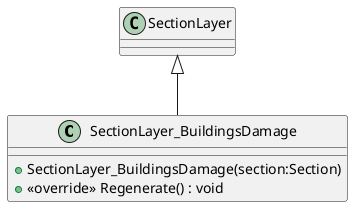 @startuml
class SectionLayer_BuildingsDamage {
    + SectionLayer_BuildingsDamage(section:Section)
    + <<override>> Regenerate() : void
}
SectionLayer <|-- SectionLayer_BuildingsDamage
@enduml
